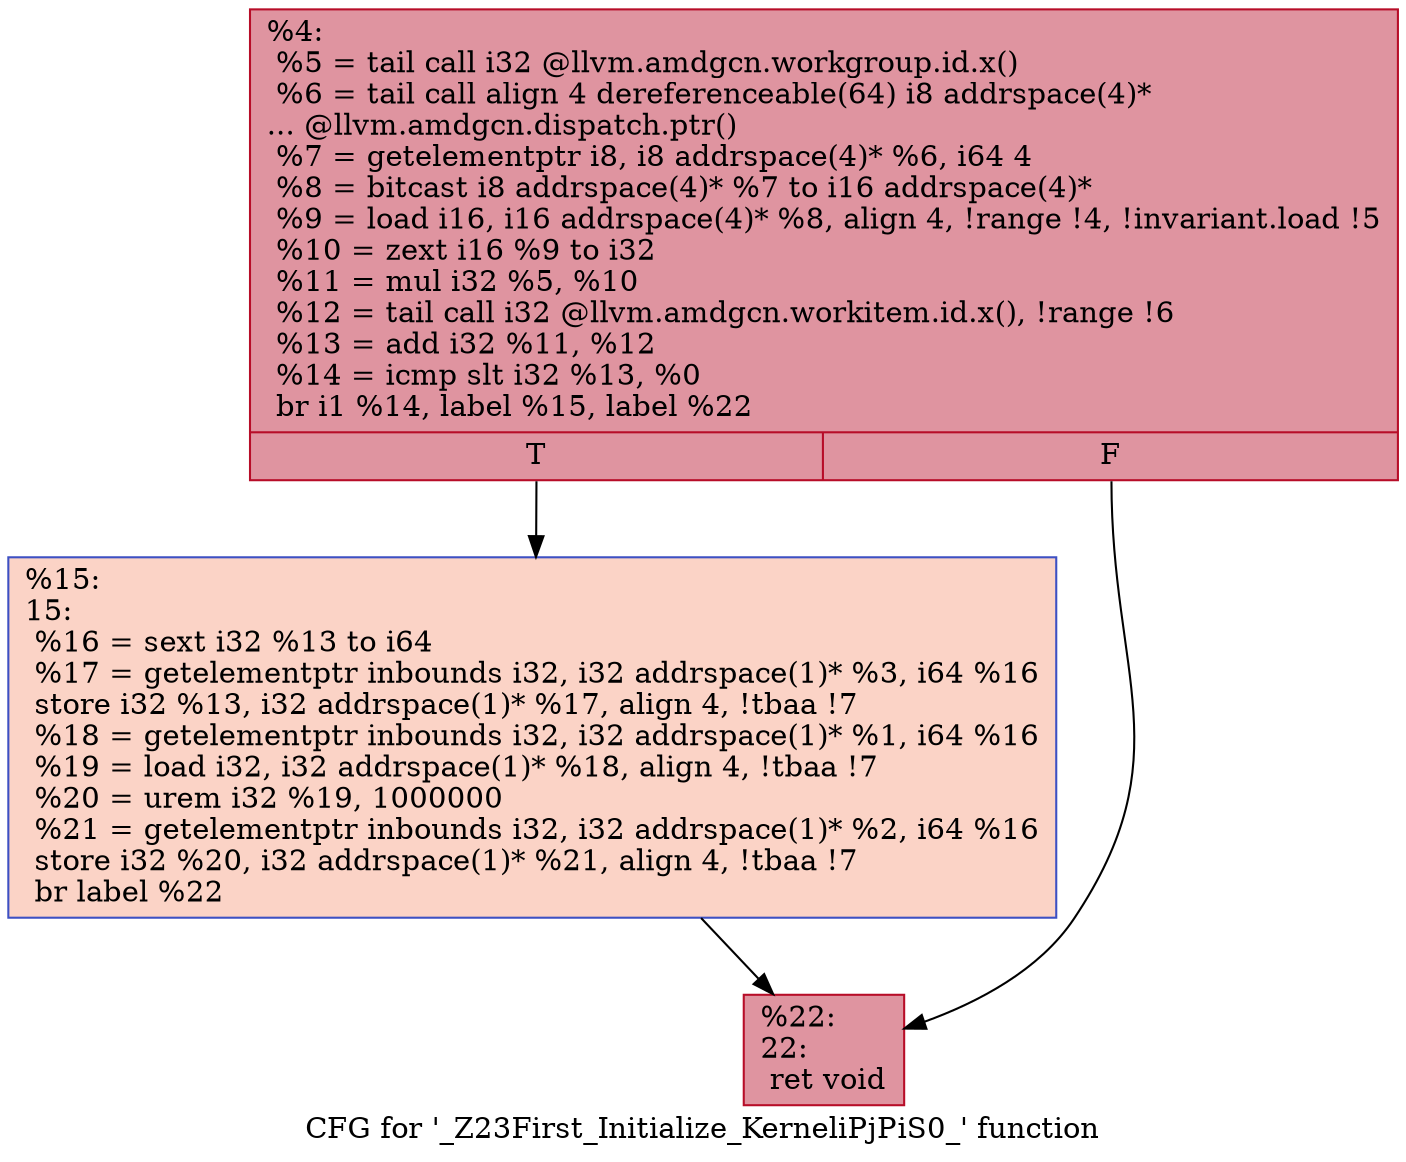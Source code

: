 digraph "CFG for '_Z23First_Initialize_KerneliPjPiS0_' function" {
	label="CFG for '_Z23First_Initialize_KerneliPjPiS0_' function";

	Node0x4705090 [shape=record,color="#b70d28ff", style=filled, fillcolor="#b70d2870",label="{%4:\l  %5 = tail call i32 @llvm.amdgcn.workgroup.id.x()\l  %6 = tail call align 4 dereferenceable(64) i8 addrspace(4)*\l... @llvm.amdgcn.dispatch.ptr()\l  %7 = getelementptr i8, i8 addrspace(4)* %6, i64 4\l  %8 = bitcast i8 addrspace(4)* %7 to i16 addrspace(4)*\l  %9 = load i16, i16 addrspace(4)* %8, align 4, !range !4, !invariant.load !5\l  %10 = zext i16 %9 to i32\l  %11 = mul i32 %5, %10\l  %12 = tail call i32 @llvm.amdgcn.workitem.id.x(), !range !6\l  %13 = add i32 %11, %12\l  %14 = icmp slt i32 %13, %0\l  br i1 %14, label %15, label %22\l|{<s0>T|<s1>F}}"];
	Node0x4705090:s0 -> Node0x4706fe0;
	Node0x4705090:s1 -> Node0x4707070;
	Node0x4706fe0 [shape=record,color="#3d50c3ff", style=filled, fillcolor="#f59c7d70",label="{%15:\l15:                                               \l  %16 = sext i32 %13 to i64\l  %17 = getelementptr inbounds i32, i32 addrspace(1)* %3, i64 %16\l  store i32 %13, i32 addrspace(1)* %17, align 4, !tbaa !7\l  %18 = getelementptr inbounds i32, i32 addrspace(1)* %1, i64 %16\l  %19 = load i32, i32 addrspace(1)* %18, align 4, !tbaa !7\l  %20 = urem i32 %19, 1000000\l  %21 = getelementptr inbounds i32, i32 addrspace(1)* %2, i64 %16\l  store i32 %20, i32 addrspace(1)* %21, align 4, !tbaa !7\l  br label %22\l}"];
	Node0x4706fe0 -> Node0x4707070;
	Node0x4707070 [shape=record,color="#b70d28ff", style=filled, fillcolor="#b70d2870",label="{%22:\l22:                                               \l  ret void\l}"];
}
